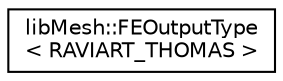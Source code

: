 digraph "类继承关系图"
{
 // INTERACTIVE_SVG=YES
  edge [fontname="Helvetica",fontsize="10",labelfontname="Helvetica",labelfontsize="10"];
  node [fontname="Helvetica",fontsize="10",shape=record];
  rankdir="LR";
  Node1 [label="libMesh::FEOutputType\l\< RAVIART_THOMAS \>",height=0.2,width=0.4,color="black", fillcolor="white", style="filled",URL="$structlibMesh_1_1FEOutputType_3_01RAVIART__THOMAS_01_4.html"];
}
